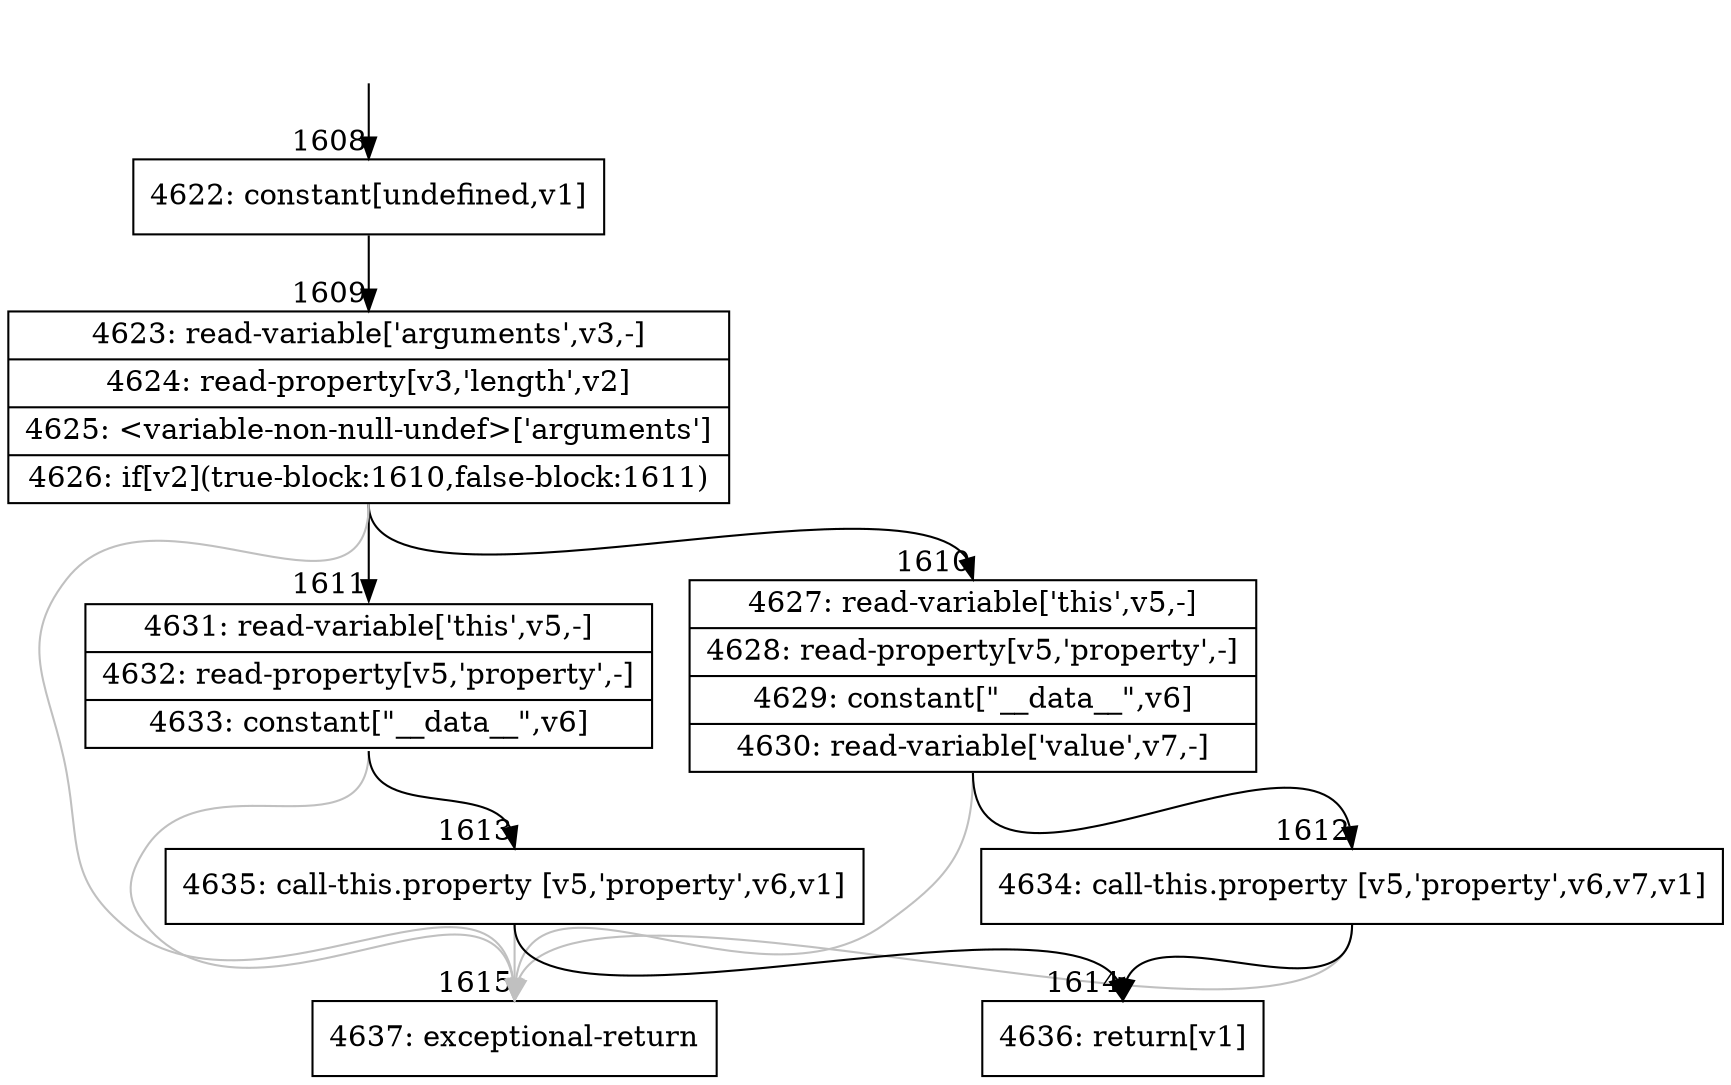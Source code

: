 digraph {
rankdir="TD"
BB_entry156[shape=none,label=""];
BB_entry156 -> BB1608 [tailport=s, headport=n, headlabel="    1608"]
BB1608 [shape=record label="{4622: constant[undefined,v1]}" ] 
BB1608 -> BB1609 [tailport=s, headport=n, headlabel="      1609"]
BB1609 [shape=record label="{4623: read-variable['arguments',v3,-]|4624: read-property[v3,'length',v2]|4625: \<variable-non-null-undef\>['arguments']|4626: if[v2](true-block:1610,false-block:1611)}" ] 
BB1609 -> BB1610 [tailport=s, headport=n, headlabel="      1610"]
BB1609 -> BB1611 [tailport=s, headport=n, headlabel="      1611"]
BB1609 -> BB1615 [tailport=s, headport=n, color=gray, headlabel="      1615"]
BB1610 [shape=record label="{4627: read-variable['this',v5,-]|4628: read-property[v5,'property',-]|4629: constant[\"__data__\",v6]|4630: read-variable['value',v7,-]}" ] 
BB1610 -> BB1612 [tailport=s, headport=n, headlabel="      1612"]
BB1610 -> BB1615 [tailport=s, headport=n, color=gray]
BB1611 [shape=record label="{4631: read-variable['this',v5,-]|4632: read-property[v5,'property',-]|4633: constant[\"__data__\",v6]}" ] 
BB1611 -> BB1613 [tailport=s, headport=n, headlabel="      1613"]
BB1611 -> BB1615 [tailport=s, headport=n, color=gray]
BB1612 [shape=record label="{4634: call-this.property [v5,'property',v6,v7,v1]}" ] 
BB1612 -> BB1614 [tailport=s, headport=n, headlabel="      1614"]
BB1612 -> BB1615 [tailport=s, headport=n, color=gray]
BB1613 [shape=record label="{4635: call-this.property [v5,'property',v6,v1]}" ] 
BB1613 -> BB1614 [tailport=s, headport=n]
BB1613 -> BB1615 [tailport=s, headport=n, color=gray]
BB1614 [shape=record label="{4636: return[v1]}" ] 
BB1615 [shape=record label="{4637: exceptional-return}" ] 
//#$~ 917
}
